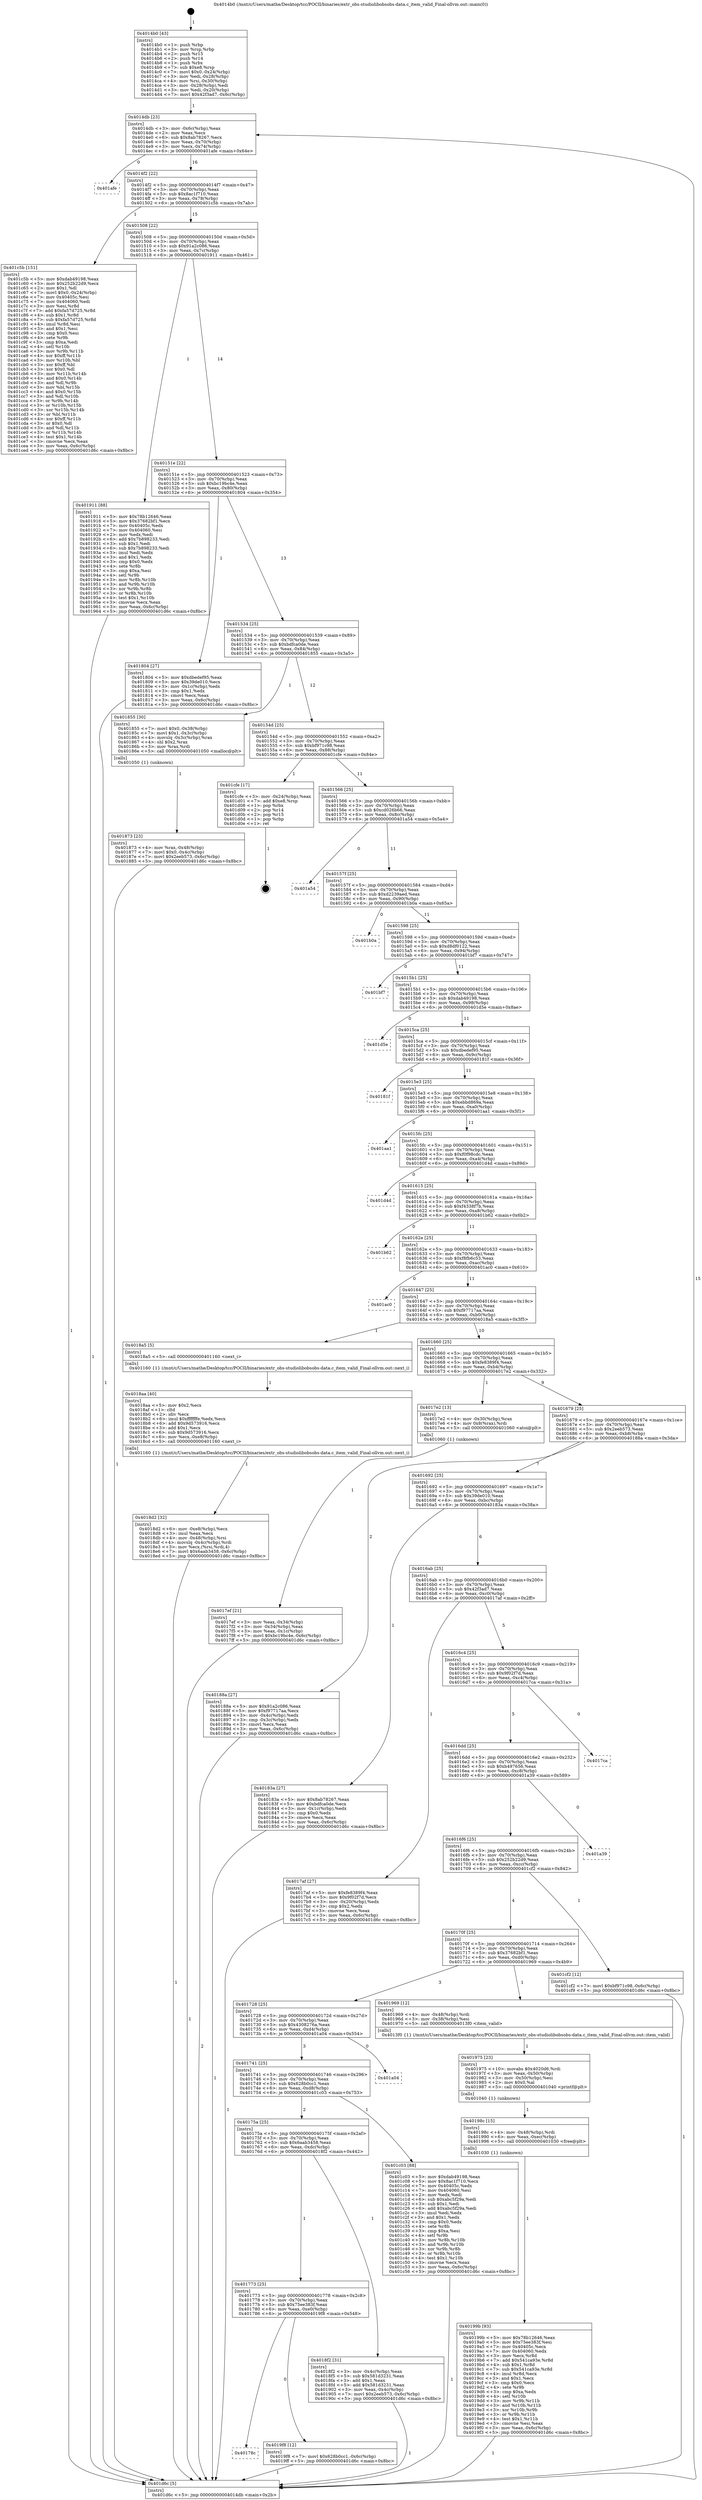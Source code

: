 digraph "0x4014b0" {
  label = "0x4014b0 (/mnt/c/Users/mathe/Desktop/tcc/POCII/binaries/extr_obs-studiolibobsobs-data.c_item_valid_Final-ollvm.out::main(0))"
  labelloc = "t"
  node[shape=record]

  Entry [label="",width=0.3,height=0.3,shape=circle,fillcolor=black,style=filled]
  "0x4014db" [label="{
     0x4014db [23]\l
     | [instrs]\l
     &nbsp;&nbsp;0x4014db \<+3\>: mov -0x6c(%rbp),%eax\l
     &nbsp;&nbsp;0x4014de \<+2\>: mov %eax,%ecx\l
     &nbsp;&nbsp;0x4014e0 \<+6\>: sub $0x8ab78267,%ecx\l
     &nbsp;&nbsp;0x4014e6 \<+3\>: mov %eax,-0x70(%rbp)\l
     &nbsp;&nbsp;0x4014e9 \<+3\>: mov %ecx,-0x74(%rbp)\l
     &nbsp;&nbsp;0x4014ec \<+6\>: je 0000000000401afe \<main+0x64e\>\l
  }"]
  "0x401afe" [label="{
     0x401afe\l
  }", style=dashed]
  "0x4014f2" [label="{
     0x4014f2 [22]\l
     | [instrs]\l
     &nbsp;&nbsp;0x4014f2 \<+5\>: jmp 00000000004014f7 \<main+0x47\>\l
     &nbsp;&nbsp;0x4014f7 \<+3\>: mov -0x70(%rbp),%eax\l
     &nbsp;&nbsp;0x4014fa \<+5\>: sub $0x8ac1f710,%eax\l
     &nbsp;&nbsp;0x4014ff \<+3\>: mov %eax,-0x78(%rbp)\l
     &nbsp;&nbsp;0x401502 \<+6\>: je 0000000000401c5b \<main+0x7ab\>\l
  }"]
  Exit [label="",width=0.3,height=0.3,shape=circle,fillcolor=black,style=filled,peripheries=2]
  "0x401c5b" [label="{
     0x401c5b [151]\l
     | [instrs]\l
     &nbsp;&nbsp;0x401c5b \<+5\>: mov $0xdab49198,%eax\l
     &nbsp;&nbsp;0x401c60 \<+5\>: mov $0x252b22d9,%ecx\l
     &nbsp;&nbsp;0x401c65 \<+2\>: mov $0x1,%dl\l
     &nbsp;&nbsp;0x401c67 \<+7\>: movl $0x0,-0x24(%rbp)\l
     &nbsp;&nbsp;0x401c6e \<+7\>: mov 0x40405c,%esi\l
     &nbsp;&nbsp;0x401c75 \<+7\>: mov 0x404060,%edi\l
     &nbsp;&nbsp;0x401c7c \<+3\>: mov %esi,%r8d\l
     &nbsp;&nbsp;0x401c7f \<+7\>: add $0xfa57d725,%r8d\l
     &nbsp;&nbsp;0x401c86 \<+4\>: sub $0x1,%r8d\l
     &nbsp;&nbsp;0x401c8a \<+7\>: sub $0xfa57d725,%r8d\l
     &nbsp;&nbsp;0x401c91 \<+4\>: imul %r8d,%esi\l
     &nbsp;&nbsp;0x401c95 \<+3\>: and $0x1,%esi\l
     &nbsp;&nbsp;0x401c98 \<+3\>: cmp $0x0,%esi\l
     &nbsp;&nbsp;0x401c9b \<+4\>: sete %r9b\l
     &nbsp;&nbsp;0x401c9f \<+3\>: cmp $0xa,%edi\l
     &nbsp;&nbsp;0x401ca2 \<+4\>: setl %r10b\l
     &nbsp;&nbsp;0x401ca6 \<+3\>: mov %r9b,%r11b\l
     &nbsp;&nbsp;0x401ca9 \<+4\>: xor $0xff,%r11b\l
     &nbsp;&nbsp;0x401cad \<+3\>: mov %r10b,%bl\l
     &nbsp;&nbsp;0x401cb0 \<+3\>: xor $0xff,%bl\l
     &nbsp;&nbsp;0x401cb3 \<+3\>: xor $0x0,%dl\l
     &nbsp;&nbsp;0x401cb6 \<+3\>: mov %r11b,%r14b\l
     &nbsp;&nbsp;0x401cb9 \<+4\>: and $0x0,%r14b\l
     &nbsp;&nbsp;0x401cbd \<+3\>: and %dl,%r9b\l
     &nbsp;&nbsp;0x401cc0 \<+3\>: mov %bl,%r15b\l
     &nbsp;&nbsp;0x401cc3 \<+4\>: and $0x0,%r15b\l
     &nbsp;&nbsp;0x401cc7 \<+3\>: and %dl,%r10b\l
     &nbsp;&nbsp;0x401cca \<+3\>: or %r9b,%r14b\l
     &nbsp;&nbsp;0x401ccd \<+3\>: or %r10b,%r15b\l
     &nbsp;&nbsp;0x401cd0 \<+3\>: xor %r15b,%r14b\l
     &nbsp;&nbsp;0x401cd3 \<+3\>: or %bl,%r11b\l
     &nbsp;&nbsp;0x401cd6 \<+4\>: xor $0xff,%r11b\l
     &nbsp;&nbsp;0x401cda \<+3\>: or $0x0,%dl\l
     &nbsp;&nbsp;0x401cdd \<+3\>: and %dl,%r11b\l
     &nbsp;&nbsp;0x401ce0 \<+3\>: or %r11b,%r14b\l
     &nbsp;&nbsp;0x401ce3 \<+4\>: test $0x1,%r14b\l
     &nbsp;&nbsp;0x401ce7 \<+3\>: cmovne %ecx,%eax\l
     &nbsp;&nbsp;0x401cea \<+3\>: mov %eax,-0x6c(%rbp)\l
     &nbsp;&nbsp;0x401ced \<+5\>: jmp 0000000000401d6c \<main+0x8bc\>\l
  }"]
  "0x401508" [label="{
     0x401508 [22]\l
     | [instrs]\l
     &nbsp;&nbsp;0x401508 \<+5\>: jmp 000000000040150d \<main+0x5d\>\l
     &nbsp;&nbsp;0x40150d \<+3\>: mov -0x70(%rbp),%eax\l
     &nbsp;&nbsp;0x401510 \<+5\>: sub $0x91a2c086,%eax\l
     &nbsp;&nbsp;0x401515 \<+3\>: mov %eax,-0x7c(%rbp)\l
     &nbsp;&nbsp;0x401518 \<+6\>: je 0000000000401911 \<main+0x461\>\l
  }"]
  "0x40178c" [label="{
     0x40178c\l
  }", style=dashed]
  "0x401911" [label="{
     0x401911 [88]\l
     | [instrs]\l
     &nbsp;&nbsp;0x401911 \<+5\>: mov $0x78b12646,%eax\l
     &nbsp;&nbsp;0x401916 \<+5\>: mov $0x37682bf1,%ecx\l
     &nbsp;&nbsp;0x40191b \<+7\>: mov 0x40405c,%edx\l
     &nbsp;&nbsp;0x401922 \<+7\>: mov 0x404060,%esi\l
     &nbsp;&nbsp;0x401929 \<+2\>: mov %edx,%edi\l
     &nbsp;&nbsp;0x40192b \<+6\>: add $0x7b898233,%edi\l
     &nbsp;&nbsp;0x401931 \<+3\>: sub $0x1,%edi\l
     &nbsp;&nbsp;0x401934 \<+6\>: sub $0x7b898233,%edi\l
     &nbsp;&nbsp;0x40193a \<+3\>: imul %edi,%edx\l
     &nbsp;&nbsp;0x40193d \<+3\>: and $0x1,%edx\l
     &nbsp;&nbsp;0x401940 \<+3\>: cmp $0x0,%edx\l
     &nbsp;&nbsp;0x401943 \<+4\>: sete %r8b\l
     &nbsp;&nbsp;0x401947 \<+3\>: cmp $0xa,%esi\l
     &nbsp;&nbsp;0x40194a \<+4\>: setl %r9b\l
     &nbsp;&nbsp;0x40194e \<+3\>: mov %r8b,%r10b\l
     &nbsp;&nbsp;0x401951 \<+3\>: and %r9b,%r10b\l
     &nbsp;&nbsp;0x401954 \<+3\>: xor %r9b,%r8b\l
     &nbsp;&nbsp;0x401957 \<+3\>: or %r8b,%r10b\l
     &nbsp;&nbsp;0x40195a \<+4\>: test $0x1,%r10b\l
     &nbsp;&nbsp;0x40195e \<+3\>: cmovne %ecx,%eax\l
     &nbsp;&nbsp;0x401961 \<+3\>: mov %eax,-0x6c(%rbp)\l
     &nbsp;&nbsp;0x401964 \<+5\>: jmp 0000000000401d6c \<main+0x8bc\>\l
  }"]
  "0x40151e" [label="{
     0x40151e [22]\l
     | [instrs]\l
     &nbsp;&nbsp;0x40151e \<+5\>: jmp 0000000000401523 \<main+0x73\>\l
     &nbsp;&nbsp;0x401523 \<+3\>: mov -0x70(%rbp),%eax\l
     &nbsp;&nbsp;0x401526 \<+5\>: sub $0xbc19bc4e,%eax\l
     &nbsp;&nbsp;0x40152b \<+3\>: mov %eax,-0x80(%rbp)\l
     &nbsp;&nbsp;0x40152e \<+6\>: je 0000000000401804 \<main+0x354\>\l
  }"]
  "0x4019f8" [label="{
     0x4019f8 [12]\l
     | [instrs]\l
     &nbsp;&nbsp;0x4019f8 \<+7\>: movl $0x628b0cc1,-0x6c(%rbp)\l
     &nbsp;&nbsp;0x4019ff \<+5\>: jmp 0000000000401d6c \<main+0x8bc\>\l
  }"]
  "0x401804" [label="{
     0x401804 [27]\l
     | [instrs]\l
     &nbsp;&nbsp;0x401804 \<+5\>: mov $0xdbedef95,%eax\l
     &nbsp;&nbsp;0x401809 \<+5\>: mov $0x39de010,%ecx\l
     &nbsp;&nbsp;0x40180e \<+3\>: mov -0x1c(%rbp),%edx\l
     &nbsp;&nbsp;0x401811 \<+3\>: cmp $0x1,%edx\l
     &nbsp;&nbsp;0x401814 \<+3\>: cmovl %ecx,%eax\l
     &nbsp;&nbsp;0x401817 \<+3\>: mov %eax,-0x6c(%rbp)\l
     &nbsp;&nbsp;0x40181a \<+5\>: jmp 0000000000401d6c \<main+0x8bc\>\l
  }"]
  "0x401534" [label="{
     0x401534 [25]\l
     | [instrs]\l
     &nbsp;&nbsp;0x401534 \<+5\>: jmp 0000000000401539 \<main+0x89\>\l
     &nbsp;&nbsp;0x401539 \<+3\>: mov -0x70(%rbp),%eax\l
     &nbsp;&nbsp;0x40153c \<+5\>: sub $0xbdfca0de,%eax\l
     &nbsp;&nbsp;0x401541 \<+6\>: mov %eax,-0x84(%rbp)\l
     &nbsp;&nbsp;0x401547 \<+6\>: je 0000000000401855 \<main+0x3a5\>\l
  }"]
  "0x40199b" [label="{
     0x40199b [93]\l
     | [instrs]\l
     &nbsp;&nbsp;0x40199b \<+5\>: mov $0x78b12646,%eax\l
     &nbsp;&nbsp;0x4019a0 \<+5\>: mov $0x75ee383f,%esi\l
     &nbsp;&nbsp;0x4019a5 \<+7\>: mov 0x40405c,%ecx\l
     &nbsp;&nbsp;0x4019ac \<+7\>: mov 0x404060,%edx\l
     &nbsp;&nbsp;0x4019b3 \<+3\>: mov %ecx,%r8d\l
     &nbsp;&nbsp;0x4019b6 \<+7\>: add $0x541ca93e,%r8d\l
     &nbsp;&nbsp;0x4019bd \<+4\>: sub $0x1,%r8d\l
     &nbsp;&nbsp;0x4019c1 \<+7\>: sub $0x541ca93e,%r8d\l
     &nbsp;&nbsp;0x4019c8 \<+4\>: imul %r8d,%ecx\l
     &nbsp;&nbsp;0x4019cc \<+3\>: and $0x1,%ecx\l
     &nbsp;&nbsp;0x4019cf \<+3\>: cmp $0x0,%ecx\l
     &nbsp;&nbsp;0x4019d2 \<+4\>: sete %r9b\l
     &nbsp;&nbsp;0x4019d6 \<+3\>: cmp $0xa,%edx\l
     &nbsp;&nbsp;0x4019d9 \<+4\>: setl %r10b\l
     &nbsp;&nbsp;0x4019dd \<+3\>: mov %r9b,%r11b\l
     &nbsp;&nbsp;0x4019e0 \<+3\>: and %r10b,%r11b\l
     &nbsp;&nbsp;0x4019e3 \<+3\>: xor %r10b,%r9b\l
     &nbsp;&nbsp;0x4019e6 \<+3\>: or %r9b,%r11b\l
     &nbsp;&nbsp;0x4019e9 \<+4\>: test $0x1,%r11b\l
     &nbsp;&nbsp;0x4019ed \<+3\>: cmovne %esi,%eax\l
     &nbsp;&nbsp;0x4019f0 \<+3\>: mov %eax,-0x6c(%rbp)\l
     &nbsp;&nbsp;0x4019f3 \<+5\>: jmp 0000000000401d6c \<main+0x8bc\>\l
  }"]
  "0x401855" [label="{
     0x401855 [30]\l
     | [instrs]\l
     &nbsp;&nbsp;0x401855 \<+7\>: movl $0x0,-0x38(%rbp)\l
     &nbsp;&nbsp;0x40185c \<+7\>: movl $0x1,-0x3c(%rbp)\l
     &nbsp;&nbsp;0x401863 \<+4\>: movslq -0x3c(%rbp),%rax\l
     &nbsp;&nbsp;0x401867 \<+4\>: shl $0x2,%rax\l
     &nbsp;&nbsp;0x40186b \<+3\>: mov %rax,%rdi\l
     &nbsp;&nbsp;0x40186e \<+5\>: call 0000000000401050 \<malloc@plt\>\l
     | [calls]\l
     &nbsp;&nbsp;0x401050 \{1\} (unknown)\l
  }"]
  "0x40154d" [label="{
     0x40154d [25]\l
     | [instrs]\l
     &nbsp;&nbsp;0x40154d \<+5\>: jmp 0000000000401552 \<main+0xa2\>\l
     &nbsp;&nbsp;0x401552 \<+3\>: mov -0x70(%rbp),%eax\l
     &nbsp;&nbsp;0x401555 \<+5\>: sub $0xbf971c98,%eax\l
     &nbsp;&nbsp;0x40155a \<+6\>: mov %eax,-0x88(%rbp)\l
     &nbsp;&nbsp;0x401560 \<+6\>: je 0000000000401cfe \<main+0x84e\>\l
  }"]
  "0x40198c" [label="{
     0x40198c [15]\l
     | [instrs]\l
     &nbsp;&nbsp;0x40198c \<+4\>: mov -0x48(%rbp),%rdi\l
     &nbsp;&nbsp;0x401990 \<+6\>: mov %eax,-0xec(%rbp)\l
     &nbsp;&nbsp;0x401996 \<+5\>: call 0000000000401030 \<free@plt\>\l
     | [calls]\l
     &nbsp;&nbsp;0x401030 \{1\} (unknown)\l
  }"]
  "0x401cfe" [label="{
     0x401cfe [17]\l
     | [instrs]\l
     &nbsp;&nbsp;0x401cfe \<+3\>: mov -0x24(%rbp),%eax\l
     &nbsp;&nbsp;0x401d01 \<+7\>: add $0xe8,%rsp\l
     &nbsp;&nbsp;0x401d08 \<+1\>: pop %rbx\l
     &nbsp;&nbsp;0x401d09 \<+2\>: pop %r14\l
     &nbsp;&nbsp;0x401d0b \<+2\>: pop %r15\l
     &nbsp;&nbsp;0x401d0d \<+1\>: pop %rbp\l
     &nbsp;&nbsp;0x401d0e \<+1\>: ret\l
  }"]
  "0x401566" [label="{
     0x401566 [25]\l
     | [instrs]\l
     &nbsp;&nbsp;0x401566 \<+5\>: jmp 000000000040156b \<main+0xbb\>\l
     &nbsp;&nbsp;0x40156b \<+3\>: mov -0x70(%rbp),%eax\l
     &nbsp;&nbsp;0x40156e \<+5\>: sub $0xcd026b66,%eax\l
     &nbsp;&nbsp;0x401573 \<+6\>: mov %eax,-0x8c(%rbp)\l
     &nbsp;&nbsp;0x401579 \<+6\>: je 0000000000401a54 \<main+0x5a4\>\l
  }"]
  "0x401975" [label="{
     0x401975 [23]\l
     | [instrs]\l
     &nbsp;&nbsp;0x401975 \<+10\>: movabs $0x4020d6,%rdi\l
     &nbsp;&nbsp;0x40197f \<+3\>: mov %eax,-0x50(%rbp)\l
     &nbsp;&nbsp;0x401982 \<+3\>: mov -0x50(%rbp),%esi\l
     &nbsp;&nbsp;0x401985 \<+2\>: mov $0x0,%al\l
     &nbsp;&nbsp;0x401987 \<+5\>: call 0000000000401040 \<printf@plt\>\l
     | [calls]\l
     &nbsp;&nbsp;0x401040 \{1\} (unknown)\l
  }"]
  "0x401a54" [label="{
     0x401a54\l
  }", style=dashed]
  "0x40157f" [label="{
     0x40157f [25]\l
     | [instrs]\l
     &nbsp;&nbsp;0x40157f \<+5\>: jmp 0000000000401584 \<main+0xd4\>\l
     &nbsp;&nbsp;0x401584 \<+3\>: mov -0x70(%rbp),%eax\l
     &nbsp;&nbsp;0x401587 \<+5\>: sub $0xd2239aed,%eax\l
     &nbsp;&nbsp;0x40158c \<+6\>: mov %eax,-0x90(%rbp)\l
     &nbsp;&nbsp;0x401592 \<+6\>: je 0000000000401b0a \<main+0x65a\>\l
  }"]
  "0x401773" [label="{
     0x401773 [25]\l
     | [instrs]\l
     &nbsp;&nbsp;0x401773 \<+5\>: jmp 0000000000401778 \<main+0x2c8\>\l
     &nbsp;&nbsp;0x401778 \<+3\>: mov -0x70(%rbp),%eax\l
     &nbsp;&nbsp;0x40177b \<+5\>: sub $0x75ee383f,%eax\l
     &nbsp;&nbsp;0x401780 \<+6\>: mov %eax,-0xe0(%rbp)\l
     &nbsp;&nbsp;0x401786 \<+6\>: je 00000000004019f8 \<main+0x548\>\l
  }"]
  "0x401b0a" [label="{
     0x401b0a\l
  }", style=dashed]
  "0x401598" [label="{
     0x401598 [25]\l
     | [instrs]\l
     &nbsp;&nbsp;0x401598 \<+5\>: jmp 000000000040159d \<main+0xed\>\l
     &nbsp;&nbsp;0x40159d \<+3\>: mov -0x70(%rbp),%eax\l
     &nbsp;&nbsp;0x4015a0 \<+5\>: sub $0xd8df0122,%eax\l
     &nbsp;&nbsp;0x4015a5 \<+6\>: mov %eax,-0x94(%rbp)\l
     &nbsp;&nbsp;0x4015ab \<+6\>: je 0000000000401bf7 \<main+0x747\>\l
  }"]
  "0x4018f2" [label="{
     0x4018f2 [31]\l
     | [instrs]\l
     &nbsp;&nbsp;0x4018f2 \<+3\>: mov -0x4c(%rbp),%eax\l
     &nbsp;&nbsp;0x4018f5 \<+5\>: sub $0x581d3231,%eax\l
     &nbsp;&nbsp;0x4018fa \<+3\>: add $0x1,%eax\l
     &nbsp;&nbsp;0x4018fd \<+5\>: add $0x581d3231,%eax\l
     &nbsp;&nbsp;0x401902 \<+3\>: mov %eax,-0x4c(%rbp)\l
     &nbsp;&nbsp;0x401905 \<+7\>: movl $0x2eeb573,-0x6c(%rbp)\l
     &nbsp;&nbsp;0x40190c \<+5\>: jmp 0000000000401d6c \<main+0x8bc\>\l
  }"]
  "0x401bf7" [label="{
     0x401bf7\l
  }", style=dashed]
  "0x4015b1" [label="{
     0x4015b1 [25]\l
     | [instrs]\l
     &nbsp;&nbsp;0x4015b1 \<+5\>: jmp 00000000004015b6 \<main+0x106\>\l
     &nbsp;&nbsp;0x4015b6 \<+3\>: mov -0x70(%rbp),%eax\l
     &nbsp;&nbsp;0x4015b9 \<+5\>: sub $0xdab49198,%eax\l
     &nbsp;&nbsp;0x4015be \<+6\>: mov %eax,-0x98(%rbp)\l
     &nbsp;&nbsp;0x4015c4 \<+6\>: je 0000000000401d5e \<main+0x8ae\>\l
  }"]
  "0x40175a" [label="{
     0x40175a [25]\l
     | [instrs]\l
     &nbsp;&nbsp;0x40175a \<+5\>: jmp 000000000040175f \<main+0x2af\>\l
     &nbsp;&nbsp;0x40175f \<+3\>: mov -0x70(%rbp),%eax\l
     &nbsp;&nbsp;0x401762 \<+5\>: sub $0x6aab3458,%eax\l
     &nbsp;&nbsp;0x401767 \<+6\>: mov %eax,-0xdc(%rbp)\l
     &nbsp;&nbsp;0x40176d \<+6\>: je 00000000004018f2 \<main+0x442\>\l
  }"]
  "0x401d5e" [label="{
     0x401d5e\l
  }", style=dashed]
  "0x4015ca" [label="{
     0x4015ca [25]\l
     | [instrs]\l
     &nbsp;&nbsp;0x4015ca \<+5\>: jmp 00000000004015cf \<main+0x11f\>\l
     &nbsp;&nbsp;0x4015cf \<+3\>: mov -0x70(%rbp),%eax\l
     &nbsp;&nbsp;0x4015d2 \<+5\>: sub $0xdbedef95,%eax\l
     &nbsp;&nbsp;0x4015d7 \<+6\>: mov %eax,-0x9c(%rbp)\l
     &nbsp;&nbsp;0x4015dd \<+6\>: je 000000000040181f \<main+0x36f\>\l
  }"]
  "0x401c03" [label="{
     0x401c03 [88]\l
     | [instrs]\l
     &nbsp;&nbsp;0x401c03 \<+5\>: mov $0xdab49198,%eax\l
     &nbsp;&nbsp;0x401c08 \<+5\>: mov $0x8ac1f710,%ecx\l
     &nbsp;&nbsp;0x401c0d \<+7\>: mov 0x40405c,%edx\l
     &nbsp;&nbsp;0x401c14 \<+7\>: mov 0x404060,%esi\l
     &nbsp;&nbsp;0x401c1b \<+2\>: mov %edx,%edi\l
     &nbsp;&nbsp;0x401c1d \<+6\>: sub $0xabc5f29a,%edi\l
     &nbsp;&nbsp;0x401c23 \<+3\>: sub $0x1,%edi\l
     &nbsp;&nbsp;0x401c26 \<+6\>: add $0xabc5f29a,%edi\l
     &nbsp;&nbsp;0x401c2c \<+3\>: imul %edi,%edx\l
     &nbsp;&nbsp;0x401c2f \<+3\>: and $0x1,%edx\l
     &nbsp;&nbsp;0x401c32 \<+3\>: cmp $0x0,%edx\l
     &nbsp;&nbsp;0x401c35 \<+4\>: sete %r8b\l
     &nbsp;&nbsp;0x401c39 \<+3\>: cmp $0xa,%esi\l
     &nbsp;&nbsp;0x401c3c \<+4\>: setl %r9b\l
     &nbsp;&nbsp;0x401c40 \<+3\>: mov %r8b,%r10b\l
     &nbsp;&nbsp;0x401c43 \<+3\>: and %r9b,%r10b\l
     &nbsp;&nbsp;0x401c46 \<+3\>: xor %r9b,%r8b\l
     &nbsp;&nbsp;0x401c49 \<+3\>: or %r8b,%r10b\l
     &nbsp;&nbsp;0x401c4c \<+4\>: test $0x1,%r10b\l
     &nbsp;&nbsp;0x401c50 \<+3\>: cmovne %ecx,%eax\l
     &nbsp;&nbsp;0x401c53 \<+3\>: mov %eax,-0x6c(%rbp)\l
     &nbsp;&nbsp;0x401c56 \<+5\>: jmp 0000000000401d6c \<main+0x8bc\>\l
  }"]
  "0x40181f" [label="{
     0x40181f\l
  }", style=dashed]
  "0x4015e3" [label="{
     0x4015e3 [25]\l
     | [instrs]\l
     &nbsp;&nbsp;0x4015e3 \<+5\>: jmp 00000000004015e8 \<main+0x138\>\l
     &nbsp;&nbsp;0x4015e8 \<+3\>: mov -0x70(%rbp),%eax\l
     &nbsp;&nbsp;0x4015eb \<+5\>: sub $0xebbd869a,%eax\l
     &nbsp;&nbsp;0x4015f0 \<+6\>: mov %eax,-0xa0(%rbp)\l
     &nbsp;&nbsp;0x4015f6 \<+6\>: je 0000000000401aa1 \<main+0x5f1\>\l
  }"]
  "0x401741" [label="{
     0x401741 [25]\l
     | [instrs]\l
     &nbsp;&nbsp;0x401741 \<+5\>: jmp 0000000000401746 \<main+0x296\>\l
     &nbsp;&nbsp;0x401746 \<+3\>: mov -0x70(%rbp),%eax\l
     &nbsp;&nbsp;0x401749 \<+5\>: sub $0x628b0cc1,%eax\l
     &nbsp;&nbsp;0x40174e \<+6\>: mov %eax,-0xd8(%rbp)\l
     &nbsp;&nbsp;0x401754 \<+6\>: je 0000000000401c03 \<main+0x753\>\l
  }"]
  "0x401aa1" [label="{
     0x401aa1\l
  }", style=dashed]
  "0x4015fc" [label="{
     0x4015fc [25]\l
     | [instrs]\l
     &nbsp;&nbsp;0x4015fc \<+5\>: jmp 0000000000401601 \<main+0x151\>\l
     &nbsp;&nbsp;0x401601 \<+3\>: mov -0x70(%rbp),%eax\l
     &nbsp;&nbsp;0x401604 \<+5\>: sub $0xf0f98cdc,%eax\l
     &nbsp;&nbsp;0x401609 \<+6\>: mov %eax,-0xa4(%rbp)\l
     &nbsp;&nbsp;0x40160f \<+6\>: je 0000000000401d4d \<main+0x89d\>\l
  }"]
  "0x401a04" [label="{
     0x401a04\l
  }", style=dashed]
  "0x401d4d" [label="{
     0x401d4d\l
  }", style=dashed]
  "0x401615" [label="{
     0x401615 [25]\l
     | [instrs]\l
     &nbsp;&nbsp;0x401615 \<+5\>: jmp 000000000040161a \<main+0x16a\>\l
     &nbsp;&nbsp;0x40161a \<+3\>: mov -0x70(%rbp),%eax\l
     &nbsp;&nbsp;0x40161d \<+5\>: sub $0xf4338f7b,%eax\l
     &nbsp;&nbsp;0x401622 \<+6\>: mov %eax,-0xa8(%rbp)\l
     &nbsp;&nbsp;0x401628 \<+6\>: je 0000000000401b62 \<main+0x6b2\>\l
  }"]
  "0x401728" [label="{
     0x401728 [25]\l
     | [instrs]\l
     &nbsp;&nbsp;0x401728 \<+5\>: jmp 000000000040172d \<main+0x27d\>\l
     &nbsp;&nbsp;0x40172d \<+3\>: mov -0x70(%rbp),%eax\l
     &nbsp;&nbsp;0x401730 \<+5\>: sub $0x4308276a,%eax\l
     &nbsp;&nbsp;0x401735 \<+6\>: mov %eax,-0xd4(%rbp)\l
     &nbsp;&nbsp;0x40173b \<+6\>: je 0000000000401a04 \<main+0x554\>\l
  }"]
  "0x401b62" [label="{
     0x401b62\l
  }", style=dashed]
  "0x40162e" [label="{
     0x40162e [25]\l
     | [instrs]\l
     &nbsp;&nbsp;0x40162e \<+5\>: jmp 0000000000401633 \<main+0x183\>\l
     &nbsp;&nbsp;0x401633 \<+3\>: mov -0x70(%rbp),%eax\l
     &nbsp;&nbsp;0x401636 \<+5\>: sub $0xf8fb6c53,%eax\l
     &nbsp;&nbsp;0x40163b \<+6\>: mov %eax,-0xac(%rbp)\l
     &nbsp;&nbsp;0x401641 \<+6\>: je 0000000000401ac0 \<main+0x610\>\l
  }"]
  "0x401969" [label="{
     0x401969 [12]\l
     | [instrs]\l
     &nbsp;&nbsp;0x401969 \<+4\>: mov -0x48(%rbp),%rdi\l
     &nbsp;&nbsp;0x40196d \<+3\>: mov -0x38(%rbp),%esi\l
     &nbsp;&nbsp;0x401970 \<+5\>: call 00000000004013f0 \<item_valid\>\l
     | [calls]\l
     &nbsp;&nbsp;0x4013f0 \{1\} (/mnt/c/Users/mathe/Desktop/tcc/POCII/binaries/extr_obs-studiolibobsobs-data.c_item_valid_Final-ollvm.out::item_valid)\l
  }"]
  "0x401ac0" [label="{
     0x401ac0\l
  }", style=dashed]
  "0x401647" [label="{
     0x401647 [25]\l
     | [instrs]\l
     &nbsp;&nbsp;0x401647 \<+5\>: jmp 000000000040164c \<main+0x19c\>\l
     &nbsp;&nbsp;0x40164c \<+3\>: mov -0x70(%rbp),%eax\l
     &nbsp;&nbsp;0x40164f \<+5\>: sub $0xf97717aa,%eax\l
     &nbsp;&nbsp;0x401654 \<+6\>: mov %eax,-0xb0(%rbp)\l
     &nbsp;&nbsp;0x40165a \<+6\>: je 00000000004018a5 \<main+0x3f5\>\l
  }"]
  "0x40170f" [label="{
     0x40170f [25]\l
     | [instrs]\l
     &nbsp;&nbsp;0x40170f \<+5\>: jmp 0000000000401714 \<main+0x264\>\l
     &nbsp;&nbsp;0x401714 \<+3\>: mov -0x70(%rbp),%eax\l
     &nbsp;&nbsp;0x401717 \<+5\>: sub $0x37682bf1,%eax\l
     &nbsp;&nbsp;0x40171c \<+6\>: mov %eax,-0xd0(%rbp)\l
     &nbsp;&nbsp;0x401722 \<+6\>: je 0000000000401969 \<main+0x4b9\>\l
  }"]
  "0x4018a5" [label="{
     0x4018a5 [5]\l
     | [instrs]\l
     &nbsp;&nbsp;0x4018a5 \<+5\>: call 0000000000401160 \<next_i\>\l
     | [calls]\l
     &nbsp;&nbsp;0x401160 \{1\} (/mnt/c/Users/mathe/Desktop/tcc/POCII/binaries/extr_obs-studiolibobsobs-data.c_item_valid_Final-ollvm.out::next_i)\l
  }"]
  "0x401660" [label="{
     0x401660 [25]\l
     | [instrs]\l
     &nbsp;&nbsp;0x401660 \<+5\>: jmp 0000000000401665 \<main+0x1b5\>\l
     &nbsp;&nbsp;0x401665 \<+3\>: mov -0x70(%rbp),%eax\l
     &nbsp;&nbsp;0x401668 \<+5\>: sub $0xfe8389f4,%eax\l
     &nbsp;&nbsp;0x40166d \<+6\>: mov %eax,-0xb4(%rbp)\l
     &nbsp;&nbsp;0x401673 \<+6\>: je 00000000004017e2 \<main+0x332\>\l
  }"]
  "0x401cf2" [label="{
     0x401cf2 [12]\l
     | [instrs]\l
     &nbsp;&nbsp;0x401cf2 \<+7\>: movl $0xbf971c98,-0x6c(%rbp)\l
     &nbsp;&nbsp;0x401cf9 \<+5\>: jmp 0000000000401d6c \<main+0x8bc\>\l
  }"]
  "0x4017e2" [label="{
     0x4017e2 [13]\l
     | [instrs]\l
     &nbsp;&nbsp;0x4017e2 \<+4\>: mov -0x30(%rbp),%rax\l
     &nbsp;&nbsp;0x4017e6 \<+4\>: mov 0x8(%rax),%rdi\l
     &nbsp;&nbsp;0x4017ea \<+5\>: call 0000000000401060 \<atoi@plt\>\l
     | [calls]\l
     &nbsp;&nbsp;0x401060 \{1\} (unknown)\l
  }"]
  "0x401679" [label="{
     0x401679 [25]\l
     | [instrs]\l
     &nbsp;&nbsp;0x401679 \<+5\>: jmp 000000000040167e \<main+0x1ce\>\l
     &nbsp;&nbsp;0x40167e \<+3\>: mov -0x70(%rbp),%eax\l
     &nbsp;&nbsp;0x401681 \<+5\>: sub $0x2eeb573,%eax\l
     &nbsp;&nbsp;0x401686 \<+6\>: mov %eax,-0xb8(%rbp)\l
     &nbsp;&nbsp;0x40168c \<+6\>: je 000000000040188a \<main+0x3da\>\l
  }"]
  "0x4016f6" [label="{
     0x4016f6 [25]\l
     | [instrs]\l
     &nbsp;&nbsp;0x4016f6 \<+5\>: jmp 00000000004016fb \<main+0x24b\>\l
     &nbsp;&nbsp;0x4016fb \<+3\>: mov -0x70(%rbp),%eax\l
     &nbsp;&nbsp;0x4016fe \<+5\>: sub $0x252b22d9,%eax\l
     &nbsp;&nbsp;0x401703 \<+6\>: mov %eax,-0xcc(%rbp)\l
     &nbsp;&nbsp;0x401709 \<+6\>: je 0000000000401cf2 \<main+0x842\>\l
  }"]
  "0x40188a" [label="{
     0x40188a [27]\l
     | [instrs]\l
     &nbsp;&nbsp;0x40188a \<+5\>: mov $0x91a2c086,%eax\l
     &nbsp;&nbsp;0x40188f \<+5\>: mov $0xf97717aa,%ecx\l
     &nbsp;&nbsp;0x401894 \<+3\>: mov -0x4c(%rbp),%edx\l
     &nbsp;&nbsp;0x401897 \<+3\>: cmp -0x3c(%rbp),%edx\l
     &nbsp;&nbsp;0x40189a \<+3\>: cmovl %ecx,%eax\l
     &nbsp;&nbsp;0x40189d \<+3\>: mov %eax,-0x6c(%rbp)\l
     &nbsp;&nbsp;0x4018a0 \<+5\>: jmp 0000000000401d6c \<main+0x8bc\>\l
  }"]
  "0x401692" [label="{
     0x401692 [25]\l
     | [instrs]\l
     &nbsp;&nbsp;0x401692 \<+5\>: jmp 0000000000401697 \<main+0x1e7\>\l
     &nbsp;&nbsp;0x401697 \<+3\>: mov -0x70(%rbp),%eax\l
     &nbsp;&nbsp;0x40169a \<+5\>: sub $0x39de010,%eax\l
     &nbsp;&nbsp;0x40169f \<+6\>: mov %eax,-0xbc(%rbp)\l
     &nbsp;&nbsp;0x4016a5 \<+6\>: je 000000000040183a \<main+0x38a\>\l
  }"]
  "0x401a39" [label="{
     0x401a39\l
  }", style=dashed]
  "0x40183a" [label="{
     0x40183a [27]\l
     | [instrs]\l
     &nbsp;&nbsp;0x40183a \<+5\>: mov $0x8ab78267,%eax\l
     &nbsp;&nbsp;0x40183f \<+5\>: mov $0xbdfca0de,%ecx\l
     &nbsp;&nbsp;0x401844 \<+3\>: mov -0x1c(%rbp),%edx\l
     &nbsp;&nbsp;0x401847 \<+3\>: cmp $0x0,%edx\l
     &nbsp;&nbsp;0x40184a \<+3\>: cmove %ecx,%eax\l
     &nbsp;&nbsp;0x40184d \<+3\>: mov %eax,-0x6c(%rbp)\l
     &nbsp;&nbsp;0x401850 \<+5\>: jmp 0000000000401d6c \<main+0x8bc\>\l
  }"]
  "0x4016ab" [label="{
     0x4016ab [25]\l
     | [instrs]\l
     &nbsp;&nbsp;0x4016ab \<+5\>: jmp 00000000004016b0 \<main+0x200\>\l
     &nbsp;&nbsp;0x4016b0 \<+3\>: mov -0x70(%rbp),%eax\l
     &nbsp;&nbsp;0x4016b3 \<+5\>: sub $0x42f3ad7,%eax\l
     &nbsp;&nbsp;0x4016b8 \<+6\>: mov %eax,-0xc0(%rbp)\l
     &nbsp;&nbsp;0x4016be \<+6\>: je 00000000004017af \<main+0x2ff\>\l
  }"]
  "0x4016dd" [label="{
     0x4016dd [25]\l
     | [instrs]\l
     &nbsp;&nbsp;0x4016dd \<+5\>: jmp 00000000004016e2 \<main+0x232\>\l
     &nbsp;&nbsp;0x4016e2 \<+3\>: mov -0x70(%rbp),%eax\l
     &nbsp;&nbsp;0x4016e5 \<+5\>: sub $0xb497656,%eax\l
     &nbsp;&nbsp;0x4016ea \<+6\>: mov %eax,-0xc8(%rbp)\l
     &nbsp;&nbsp;0x4016f0 \<+6\>: je 0000000000401a39 \<main+0x589\>\l
  }"]
  "0x4017af" [label="{
     0x4017af [27]\l
     | [instrs]\l
     &nbsp;&nbsp;0x4017af \<+5\>: mov $0xfe8389f4,%eax\l
     &nbsp;&nbsp;0x4017b4 \<+5\>: mov $0x9f02f7d,%ecx\l
     &nbsp;&nbsp;0x4017b9 \<+3\>: mov -0x20(%rbp),%edx\l
     &nbsp;&nbsp;0x4017bc \<+3\>: cmp $0x2,%edx\l
     &nbsp;&nbsp;0x4017bf \<+3\>: cmovne %ecx,%eax\l
     &nbsp;&nbsp;0x4017c2 \<+3\>: mov %eax,-0x6c(%rbp)\l
     &nbsp;&nbsp;0x4017c5 \<+5\>: jmp 0000000000401d6c \<main+0x8bc\>\l
  }"]
  "0x4016c4" [label="{
     0x4016c4 [25]\l
     | [instrs]\l
     &nbsp;&nbsp;0x4016c4 \<+5\>: jmp 00000000004016c9 \<main+0x219\>\l
     &nbsp;&nbsp;0x4016c9 \<+3\>: mov -0x70(%rbp),%eax\l
     &nbsp;&nbsp;0x4016cc \<+5\>: sub $0x9f02f7d,%eax\l
     &nbsp;&nbsp;0x4016d1 \<+6\>: mov %eax,-0xc4(%rbp)\l
     &nbsp;&nbsp;0x4016d7 \<+6\>: je 00000000004017ca \<main+0x31a\>\l
  }"]
  "0x401d6c" [label="{
     0x401d6c [5]\l
     | [instrs]\l
     &nbsp;&nbsp;0x401d6c \<+5\>: jmp 00000000004014db \<main+0x2b\>\l
  }"]
  "0x4014b0" [label="{
     0x4014b0 [43]\l
     | [instrs]\l
     &nbsp;&nbsp;0x4014b0 \<+1\>: push %rbp\l
     &nbsp;&nbsp;0x4014b1 \<+3\>: mov %rsp,%rbp\l
     &nbsp;&nbsp;0x4014b4 \<+2\>: push %r15\l
     &nbsp;&nbsp;0x4014b6 \<+2\>: push %r14\l
     &nbsp;&nbsp;0x4014b8 \<+1\>: push %rbx\l
     &nbsp;&nbsp;0x4014b9 \<+7\>: sub $0xe8,%rsp\l
     &nbsp;&nbsp;0x4014c0 \<+7\>: movl $0x0,-0x24(%rbp)\l
     &nbsp;&nbsp;0x4014c7 \<+3\>: mov %edi,-0x28(%rbp)\l
     &nbsp;&nbsp;0x4014ca \<+4\>: mov %rsi,-0x30(%rbp)\l
     &nbsp;&nbsp;0x4014ce \<+3\>: mov -0x28(%rbp),%edi\l
     &nbsp;&nbsp;0x4014d1 \<+3\>: mov %edi,-0x20(%rbp)\l
     &nbsp;&nbsp;0x4014d4 \<+7\>: movl $0x42f3ad7,-0x6c(%rbp)\l
  }"]
  "0x4017ef" [label="{
     0x4017ef [21]\l
     | [instrs]\l
     &nbsp;&nbsp;0x4017ef \<+3\>: mov %eax,-0x34(%rbp)\l
     &nbsp;&nbsp;0x4017f2 \<+3\>: mov -0x34(%rbp),%eax\l
     &nbsp;&nbsp;0x4017f5 \<+3\>: mov %eax,-0x1c(%rbp)\l
     &nbsp;&nbsp;0x4017f8 \<+7\>: movl $0xbc19bc4e,-0x6c(%rbp)\l
     &nbsp;&nbsp;0x4017ff \<+5\>: jmp 0000000000401d6c \<main+0x8bc\>\l
  }"]
  "0x401873" [label="{
     0x401873 [23]\l
     | [instrs]\l
     &nbsp;&nbsp;0x401873 \<+4\>: mov %rax,-0x48(%rbp)\l
     &nbsp;&nbsp;0x401877 \<+7\>: movl $0x0,-0x4c(%rbp)\l
     &nbsp;&nbsp;0x40187e \<+7\>: movl $0x2eeb573,-0x6c(%rbp)\l
     &nbsp;&nbsp;0x401885 \<+5\>: jmp 0000000000401d6c \<main+0x8bc\>\l
  }"]
  "0x4018aa" [label="{
     0x4018aa [40]\l
     | [instrs]\l
     &nbsp;&nbsp;0x4018aa \<+5\>: mov $0x2,%ecx\l
     &nbsp;&nbsp;0x4018af \<+1\>: cltd\l
     &nbsp;&nbsp;0x4018b0 \<+2\>: idiv %ecx\l
     &nbsp;&nbsp;0x4018b2 \<+6\>: imul $0xfffffffe,%edx,%ecx\l
     &nbsp;&nbsp;0x4018b8 \<+6\>: add $0x9d573916,%ecx\l
     &nbsp;&nbsp;0x4018be \<+3\>: add $0x1,%ecx\l
     &nbsp;&nbsp;0x4018c1 \<+6\>: sub $0x9d573916,%ecx\l
     &nbsp;&nbsp;0x4018c7 \<+6\>: mov %ecx,-0xe8(%rbp)\l
     &nbsp;&nbsp;0x4018cd \<+5\>: call 0000000000401160 \<next_i\>\l
     | [calls]\l
     &nbsp;&nbsp;0x401160 \{1\} (/mnt/c/Users/mathe/Desktop/tcc/POCII/binaries/extr_obs-studiolibobsobs-data.c_item_valid_Final-ollvm.out::next_i)\l
  }"]
  "0x4018d2" [label="{
     0x4018d2 [32]\l
     | [instrs]\l
     &nbsp;&nbsp;0x4018d2 \<+6\>: mov -0xe8(%rbp),%ecx\l
     &nbsp;&nbsp;0x4018d8 \<+3\>: imul %eax,%ecx\l
     &nbsp;&nbsp;0x4018db \<+4\>: mov -0x48(%rbp),%rsi\l
     &nbsp;&nbsp;0x4018df \<+4\>: movslq -0x4c(%rbp),%rdi\l
     &nbsp;&nbsp;0x4018e3 \<+3\>: mov %ecx,(%rsi,%rdi,4)\l
     &nbsp;&nbsp;0x4018e6 \<+7\>: movl $0x6aab3458,-0x6c(%rbp)\l
     &nbsp;&nbsp;0x4018ed \<+5\>: jmp 0000000000401d6c \<main+0x8bc\>\l
  }"]
  "0x4017ca" [label="{
     0x4017ca\l
  }", style=dashed]
  Entry -> "0x4014b0" [label=" 1"]
  "0x4014db" -> "0x401afe" [label=" 0"]
  "0x4014db" -> "0x4014f2" [label=" 16"]
  "0x401cfe" -> Exit [label=" 1"]
  "0x4014f2" -> "0x401c5b" [label=" 1"]
  "0x4014f2" -> "0x401508" [label=" 15"]
  "0x401cf2" -> "0x401d6c" [label=" 1"]
  "0x401508" -> "0x401911" [label=" 1"]
  "0x401508" -> "0x40151e" [label=" 14"]
  "0x401c5b" -> "0x401d6c" [label=" 1"]
  "0x40151e" -> "0x401804" [label=" 1"]
  "0x40151e" -> "0x401534" [label=" 13"]
  "0x401c03" -> "0x401d6c" [label=" 1"]
  "0x401534" -> "0x401855" [label=" 1"]
  "0x401534" -> "0x40154d" [label=" 12"]
  "0x401773" -> "0x40178c" [label=" 0"]
  "0x40154d" -> "0x401cfe" [label=" 1"]
  "0x40154d" -> "0x401566" [label=" 11"]
  "0x401773" -> "0x4019f8" [label=" 1"]
  "0x401566" -> "0x401a54" [label=" 0"]
  "0x401566" -> "0x40157f" [label=" 11"]
  "0x4019f8" -> "0x401d6c" [label=" 1"]
  "0x40157f" -> "0x401b0a" [label=" 0"]
  "0x40157f" -> "0x401598" [label=" 11"]
  "0x40199b" -> "0x401d6c" [label=" 1"]
  "0x401598" -> "0x401bf7" [label=" 0"]
  "0x401598" -> "0x4015b1" [label=" 11"]
  "0x40198c" -> "0x40199b" [label=" 1"]
  "0x4015b1" -> "0x401d5e" [label=" 0"]
  "0x4015b1" -> "0x4015ca" [label=" 11"]
  "0x401969" -> "0x401975" [label=" 1"]
  "0x4015ca" -> "0x40181f" [label=" 0"]
  "0x4015ca" -> "0x4015e3" [label=" 11"]
  "0x401911" -> "0x401d6c" [label=" 1"]
  "0x4015e3" -> "0x401aa1" [label=" 0"]
  "0x4015e3" -> "0x4015fc" [label=" 11"]
  "0x40175a" -> "0x401773" [label=" 1"]
  "0x4015fc" -> "0x401d4d" [label=" 0"]
  "0x4015fc" -> "0x401615" [label=" 11"]
  "0x40175a" -> "0x4018f2" [label=" 1"]
  "0x401615" -> "0x401b62" [label=" 0"]
  "0x401615" -> "0x40162e" [label=" 11"]
  "0x401741" -> "0x40175a" [label=" 2"]
  "0x40162e" -> "0x401ac0" [label=" 0"]
  "0x40162e" -> "0x401647" [label=" 11"]
  "0x401741" -> "0x401c03" [label=" 1"]
  "0x401647" -> "0x4018a5" [label=" 1"]
  "0x401647" -> "0x401660" [label=" 10"]
  "0x401728" -> "0x401741" [label=" 3"]
  "0x401660" -> "0x4017e2" [label=" 1"]
  "0x401660" -> "0x401679" [label=" 9"]
  "0x401728" -> "0x401a04" [label=" 0"]
  "0x401679" -> "0x40188a" [label=" 2"]
  "0x401679" -> "0x401692" [label=" 7"]
  "0x40170f" -> "0x401728" [label=" 3"]
  "0x401692" -> "0x40183a" [label=" 1"]
  "0x401692" -> "0x4016ab" [label=" 6"]
  "0x40170f" -> "0x401969" [label=" 1"]
  "0x4016ab" -> "0x4017af" [label=" 1"]
  "0x4016ab" -> "0x4016c4" [label=" 5"]
  "0x4017af" -> "0x401d6c" [label=" 1"]
  "0x4014b0" -> "0x4014db" [label=" 1"]
  "0x401d6c" -> "0x4014db" [label=" 15"]
  "0x4017e2" -> "0x4017ef" [label=" 1"]
  "0x4017ef" -> "0x401d6c" [label=" 1"]
  "0x401804" -> "0x401d6c" [label=" 1"]
  "0x40183a" -> "0x401d6c" [label=" 1"]
  "0x401855" -> "0x401873" [label=" 1"]
  "0x401873" -> "0x401d6c" [label=" 1"]
  "0x40188a" -> "0x401d6c" [label=" 2"]
  "0x4018a5" -> "0x4018aa" [label=" 1"]
  "0x4018aa" -> "0x4018d2" [label=" 1"]
  "0x4018d2" -> "0x401d6c" [label=" 1"]
  "0x4016f6" -> "0x40170f" [label=" 4"]
  "0x4016c4" -> "0x4017ca" [label=" 0"]
  "0x4016c4" -> "0x4016dd" [label=" 5"]
  "0x4018f2" -> "0x401d6c" [label=" 1"]
  "0x4016dd" -> "0x401a39" [label=" 0"]
  "0x4016dd" -> "0x4016f6" [label=" 5"]
  "0x401975" -> "0x40198c" [label=" 1"]
  "0x4016f6" -> "0x401cf2" [label=" 1"]
}
